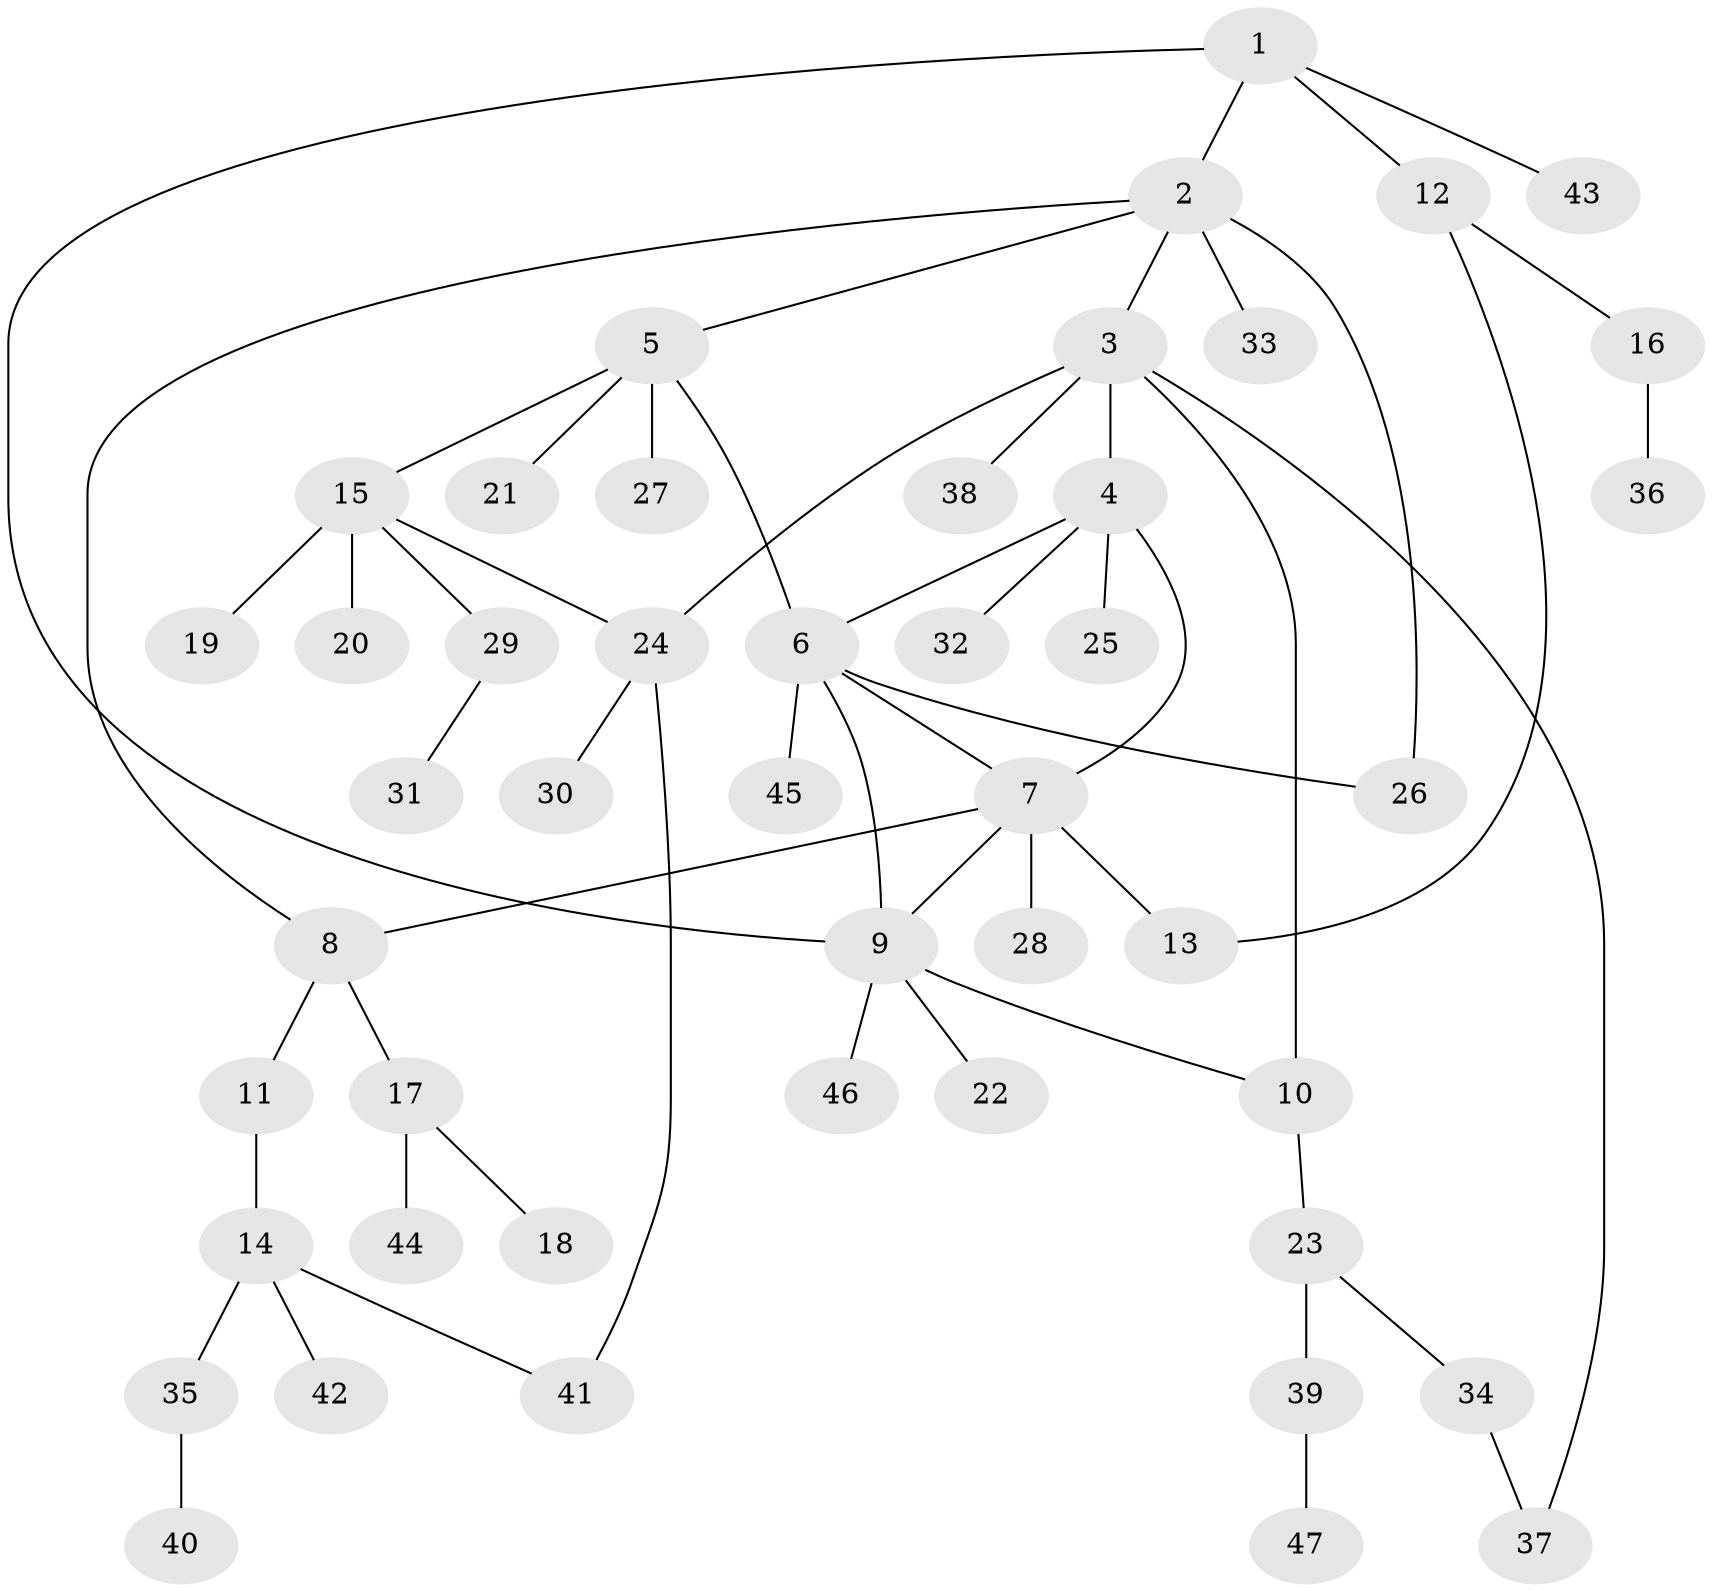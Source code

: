 // coarse degree distribution, {3: 0.1, 10: 0.03333333333333333, 8: 0.03333333333333333, 4: 0.13333333333333333, 5: 0.1, 1: 0.5333333333333333, 2: 0.06666666666666667}
// Generated by graph-tools (version 1.1) at 2025/42/03/06/25 10:42:08]
// undirected, 47 vertices, 57 edges
graph export_dot {
graph [start="1"]
  node [color=gray90,style=filled];
  1;
  2;
  3;
  4;
  5;
  6;
  7;
  8;
  9;
  10;
  11;
  12;
  13;
  14;
  15;
  16;
  17;
  18;
  19;
  20;
  21;
  22;
  23;
  24;
  25;
  26;
  27;
  28;
  29;
  30;
  31;
  32;
  33;
  34;
  35;
  36;
  37;
  38;
  39;
  40;
  41;
  42;
  43;
  44;
  45;
  46;
  47;
  1 -- 2;
  1 -- 9;
  1 -- 12;
  1 -- 43;
  2 -- 3;
  2 -- 5;
  2 -- 8;
  2 -- 26;
  2 -- 33;
  3 -- 4;
  3 -- 10;
  3 -- 24;
  3 -- 37;
  3 -- 38;
  4 -- 6;
  4 -- 7;
  4 -- 25;
  4 -- 32;
  5 -- 6;
  5 -- 15;
  5 -- 21;
  5 -- 27;
  6 -- 7;
  6 -- 9;
  6 -- 26;
  6 -- 45;
  7 -- 8;
  7 -- 9;
  7 -- 13;
  7 -- 28;
  8 -- 11;
  8 -- 17;
  9 -- 10;
  9 -- 22;
  9 -- 46;
  10 -- 23;
  11 -- 14;
  12 -- 13;
  12 -- 16;
  14 -- 35;
  14 -- 41;
  14 -- 42;
  15 -- 19;
  15 -- 20;
  15 -- 24;
  15 -- 29;
  16 -- 36;
  17 -- 18;
  17 -- 44;
  23 -- 34;
  23 -- 39;
  24 -- 30;
  24 -- 41;
  29 -- 31;
  34 -- 37;
  35 -- 40;
  39 -- 47;
}
